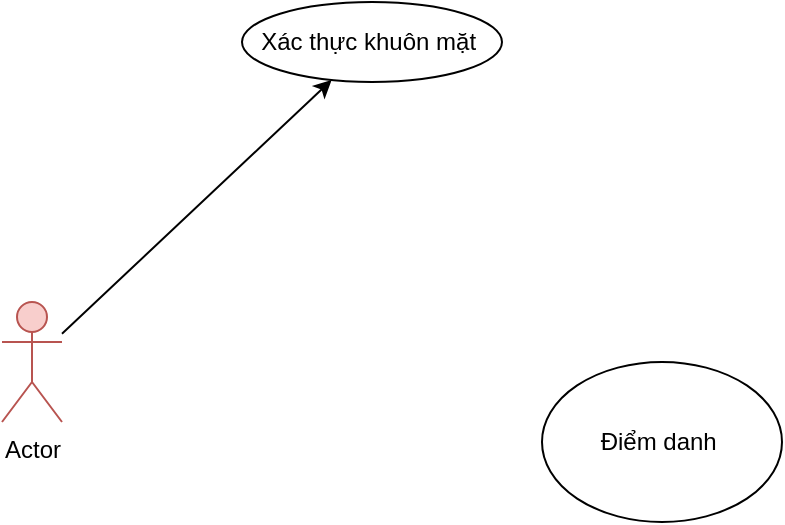 <mxfile version="21.7.4" type="github">
  <diagram name="Trang-1" id="79_wRi7BU0wuJ-L7RgjF">
    <mxGraphModel dx="1006" dy="531" grid="1" gridSize="10" guides="1" tooltips="1" connect="1" arrows="1" fold="1" page="1" pageScale="1" pageWidth="827" pageHeight="1169" math="0" shadow="0">
      <root>
        <mxCell id="0" />
        <mxCell id="1" parent="0" />
        <mxCell id="HozqFtNCupNvbS1xR7QD-1" value="Actor" style="shape=umlActor;verticalLabelPosition=bottom;verticalAlign=top;html=1;outlineConnect=0;fillColor=#f8cecc;strokeColor=#b85450;" vertex="1" parent="1">
          <mxGeometry x="80" y="360" width="30" height="60" as="geometry" />
        </mxCell>
        <mxCell id="HozqFtNCupNvbS1xR7QD-2" value="Xác thực khuôn mặt&amp;nbsp;" style="ellipse;whiteSpace=wrap;html=1;" vertex="1" parent="1">
          <mxGeometry x="200" y="210" width="130" height="40" as="geometry" />
        </mxCell>
        <mxCell id="HozqFtNCupNvbS1xR7QD-3" value="Điểm danh&amp;nbsp;" style="ellipse;whiteSpace=wrap;html=1;" vertex="1" parent="1">
          <mxGeometry x="350" y="390" width="120" height="80" as="geometry" />
        </mxCell>
        <mxCell id="HozqFtNCupNvbS1xR7QD-8" value="" style="endArrow=classic;html=1;rounded=0;" edge="1" parent="1" source="HozqFtNCupNvbS1xR7QD-1" target="HozqFtNCupNvbS1xR7QD-2">
          <mxGeometry width="50" height="50" relative="1" as="geometry">
            <mxPoint x="390" y="460" as="sourcePoint" />
            <mxPoint x="440" y="410" as="targetPoint" />
            <Array as="points" />
          </mxGeometry>
        </mxCell>
      </root>
    </mxGraphModel>
  </diagram>
</mxfile>
